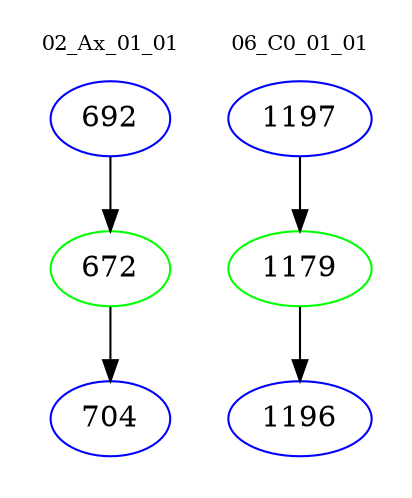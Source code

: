 digraph{
subgraph cluster_0 {
color = white
label = "02_Ax_01_01";
fontsize=10;
T0_692 [label="692", color="blue"]
T0_692 -> T0_672 [color="black"]
T0_672 [label="672", color="green"]
T0_672 -> T0_704 [color="black"]
T0_704 [label="704", color="blue"]
}
subgraph cluster_1 {
color = white
label = "06_C0_01_01";
fontsize=10;
T1_1197 [label="1197", color="blue"]
T1_1197 -> T1_1179 [color="black"]
T1_1179 [label="1179", color="green"]
T1_1179 -> T1_1196 [color="black"]
T1_1196 [label="1196", color="blue"]
}
}
